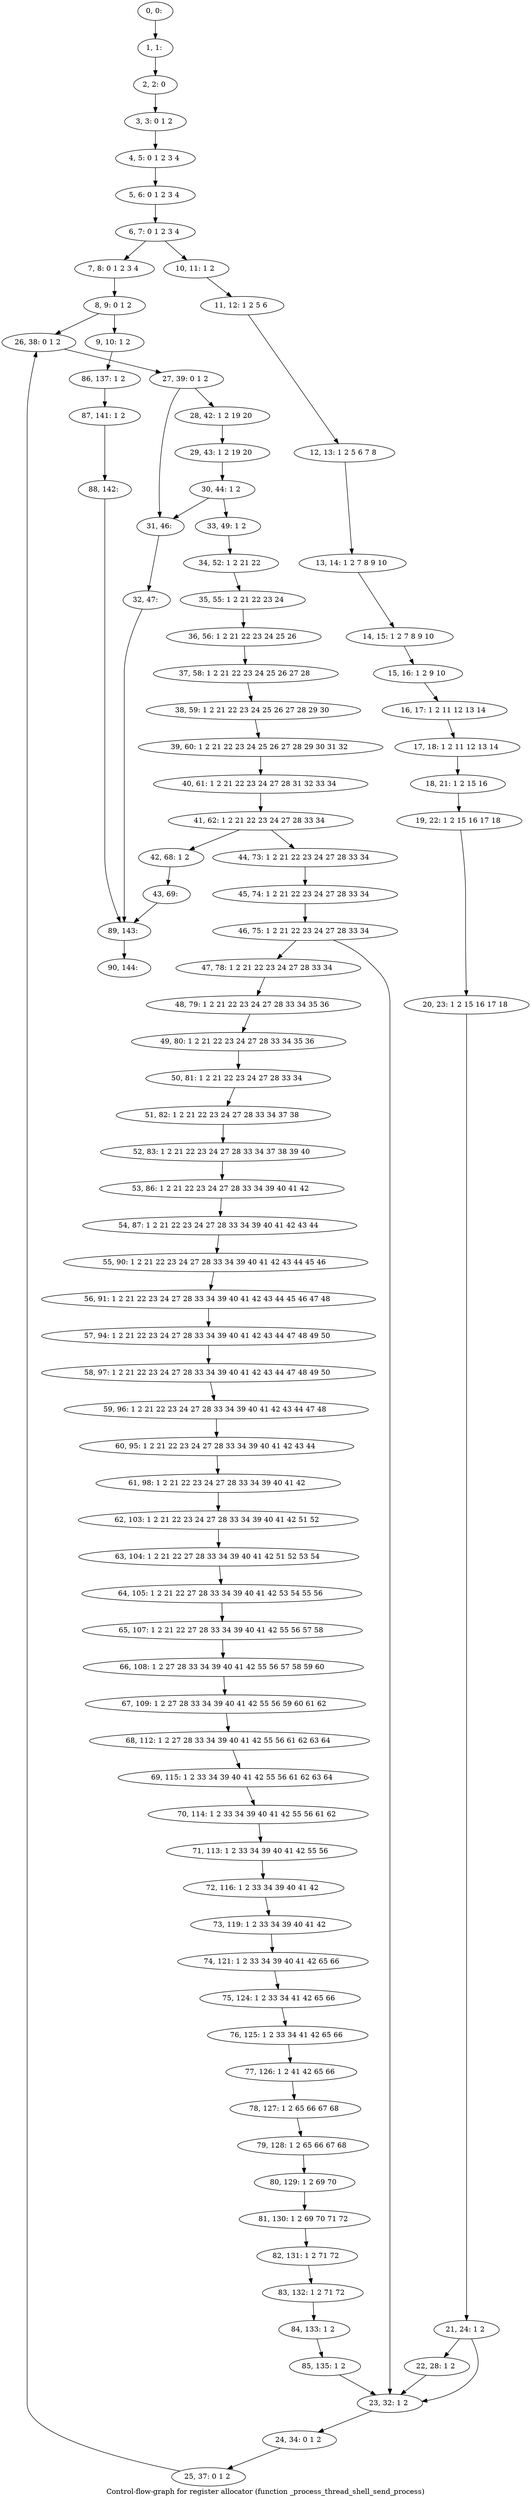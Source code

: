 digraph G {
graph [label="Control-flow-graph for register allocator (function _process_thread_shell_send_process)"]
0[label="0, 0: "];
1[label="1, 1: "];
2[label="2, 2: 0 "];
3[label="3, 3: 0 1 2 "];
4[label="4, 5: 0 1 2 3 4 "];
5[label="5, 6: 0 1 2 3 4 "];
6[label="6, 7: 0 1 2 3 4 "];
7[label="7, 8: 0 1 2 3 4 "];
8[label="8, 9: 0 1 2 "];
9[label="9, 10: 1 2 "];
10[label="10, 11: 1 2 "];
11[label="11, 12: 1 2 5 6 "];
12[label="12, 13: 1 2 5 6 7 8 "];
13[label="13, 14: 1 2 7 8 9 10 "];
14[label="14, 15: 1 2 7 8 9 10 "];
15[label="15, 16: 1 2 9 10 "];
16[label="16, 17: 1 2 11 12 13 14 "];
17[label="17, 18: 1 2 11 12 13 14 "];
18[label="18, 21: 1 2 15 16 "];
19[label="19, 22: 1 2 15 16 17 18 "];
20[label="20, 23: 1 2 15 16 17 18 "];
21[label="21, 24: 1 2 "];
22[label="22, 28: 1 2 "];
23[label="23, 32: 1 2 "];
24[label="24, 34: 0 1 2 "];
25[label="25, 37: 0 1 2 "];
26[label="26, 38: 0 1 2 "];
27[label="27, 39: 0 1 2 "];
28[label="28, 42: 1 2 19 20 "];
29[label="29, 43: 1 2 19 20 "];
30[label="30, 44: 1 2 "];
31[label="31, 46: "];
32[label="32, 47: "];
33[label="33, 49: 1 2 "];
34[label="34, 52: 1 2 21 22 "];
35[label="35, 55: 1 2 21 22 23 24 "];
36[label="36, 56: 1 2 21 22 23 24 25 26 "];
37[label="37, 58: 1 2 21 22 23 24 25 26 27 28 "];
38[label="38, 59: 1 2 21 22 23 24 25 26 27 28 29 30 "];
39[label="39, 60: 1 2 21 22 23 24 25 26 27 28 29 30 31 32 "];
40[label="40, 61: 1 2 21 22 23 24 27 28 31 32 33 34 "];
41[label="41, 62: 1 2 21 22 23 24 27 28 33 34 "];
42[label="42, 68: 1 2 "];
43[label="43, 69: "];
44[label="44, 73: 1 2 21 22 23 24 27 28 33 34 "];
45[label="45, 74: 1 2 21 22 23 24 27 28 33 34 "];
46[label="46, 75: 1 2 21 22 23 24 27 28 33 34 "];
47[label="47, 78: 1 2 21 22 23 24 27 28 33 34 "];
48[label="48, 79: 1 2 21 22 23 24 27 28 33 34 35 36 "];
49[label="49, 80: 1 2 21 22 23 24 27 28 33 34 35 36 "];
50[label="50, 81: 1 2 21 22 23 24 27 28 33 34 "];
51[label="51, 82: 1 2 21 22 23 24 27 28 33 34 37 38 "];
52[label="52, 83: 1 2 21 22 23 24 27 28 33 34 37 38 39 40 "];
53[label="53, 86: 1 2 21 22 23 24 27 28 33 34 39 40 41 42 "];
54[label="54, 87: 1 2 21 22 23 24 27 28 33 34 39 40 41 42 43 44 "];
55[label="55, 90: 1 2 21 22 23 24 27 28 33 34 39 40 41 42 43 44 45 46 "];
56[label="56, 91: 1 2 21 22 23 24 27 28 33 34 39 40 41 42 43 44 45 46 47 48 "];
57[label="57, 94: 1 2 21 22 23 24 27 28 33 34 39 40 41 42 43 44 47 48 49 50 "];
58[label="58, 97: 1 2 21 22 23 24 27 28 33 34 39 40 41 42 43 44 47 48 49 50 "];
59[label="59, 96: 1 2 21 22 23 24 27 28 33 34 39 40 41 42 43 44 47 48 "];
60[label="60, 95: 1 2 21 22 23 24 27 28 33 34 39 40 41 42 43 44 "];
61[label="61, 98: 1 2 21 22 23 24 27 28 33 34 39 40 41 42 "];
62[label="62, 103: 1 2 21 22 23 24 27 28 33 34 39 40 41 42 51 52 "];
63[label="63, 104: 1 2 21 22 27 28 33 34 39 40 41 42 51 52 53 54 "];
64[label="64, 105: 1 2 21 22 27 28 33 34 39 40 41 42 53 54 55 56 "];
65[label="65, 107: 1 2 21 22 27 28 33 34 39 40 41 42 55 56 57 58 "];
66[label="66, 108: 1 2 27 28 33 34 39 40 41 42 55 56 57 58 59 60 "];
67[label="67, 109: 1 2 27 28 33 34 39 40 41 42 55 56 59 60 61 62 "];
68[label="68, 112: 1 2 27 28 33 34 39 40 41 42 55 56 61 62 63 64 "];
69[label="69, 115: 1 2 33 34 39 40 41 42 55 56 61 62 63 64 "];
70[label="70, 114: 1 2 33 34 39 40 41 42 55 56 61 62 "];
71[label="71, 113: 1 2 33 34 39 40 41 42 55 56 "];
72[label="72, 116: 1 2 33 34 39 40 41 42 "];
73[label="73, 119: 1 2 33 34 39 40 41 42 "];
74[label="74, 121: 1 2 33 34 39 40 41 42 65 66 "];
75[label="75, 124: 1 2 33 34 41 42 65 66 "];
76[label="76, 125: 1 2 33 34 41 42 65 66 "];
77[label="77, 126: 1 2 41 42 65 66 "];
78[label="78, 127: 1 2 65 66 67 68 "];
79[label="79, 128: 1 2 65 66 67 68 "];
80[label="80, 129: 1 2 69 70 "];
81[label="81, 130: 1 2 69 70 71 72 "];
82[label="82, 131: 1 2 71 72 "];
83[label="83, 132: 1 2 71 72 "];
84[label="84, 133: 1 2 "];
85[label="85, 135: 1 2 "];
86[label="86, 137: 1 2 "];
87[label="87, 141: 1 2 "];
88[label="88, 142: "];
89[label="89, 143: "];
90[label="90, 144: "];
0->1 ;
1->2 ;
2->3 ;
3->4 ;
4->5 ;
5->6 ;
6->7 ;
6->10 ;
7->8 ;
8->9 ;
8->26 ;
9->86 ;
10->11 ;
11->12 ;
12->13 ;
13->14 ;
14->15 ;
15->16 ;
16->17 ;
17->18 ;
18->19 ;
19->20 ;
20->21 ;
21->22 ;
21->23 ;
22->23 ;
23->24 ;
24->25 ;
25->26 ;
26->27 ;
27->28 ;
27->31 ;
28->29 ;
29->30 ;
30->31 ;
30->33 ;
31->32 ;
32->89 ;
33->34 ;
34->35 ;
35->36 ;
36->37 ;
37->38 ;
38->39 ;
39->40 ;
40->41 ;
41->42 ;
41->44 ;
42->43 ;
43->89 ;
44->45 ;
45->46 ;
46->47 ;
46->23 ;
47->48 ;
48->49 ;
49->50 ;
50->51 ;
51->52 ;
52->53 ;
53->54 ;
54->55 ;
55->56 ;
56->57 ;
57->58 ;
58->59 ;
59->60 ;
60->61 ;
61->62 ;
62->63 ;
63->64 ;
64->65 ;
65->66 ;
66->67 ;
67->68 ;
68->69 ;
69->70 ;
70->71 ;
71->72 ;
72->73 ;
73->74 ;
74->75 ;
75->76 ;
76->77 ;
77->78 ;
78->79 ;
79->80 ;
80->81 ;
81->82 ;
82->83 ;
83->84 ;
84->85 ;
85->23 ;
86->87 ;
87->88 ;
88->89 ;
89->90 ;
}
